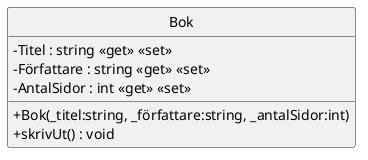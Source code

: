 @startuml
skinparam classAttributeIconSize 0
skinparam Monochrome true
hide circle
class Bok {
    - Titel : string <<get>> <<set>>
    - Författare : string <<get>> <<set>>
    - AntalSidor : int <<get>> <<set>>
    + Bok(_titel:string, _författare:string, _antalSidor:int)
    + skrivUt() : void
}
@enduml
